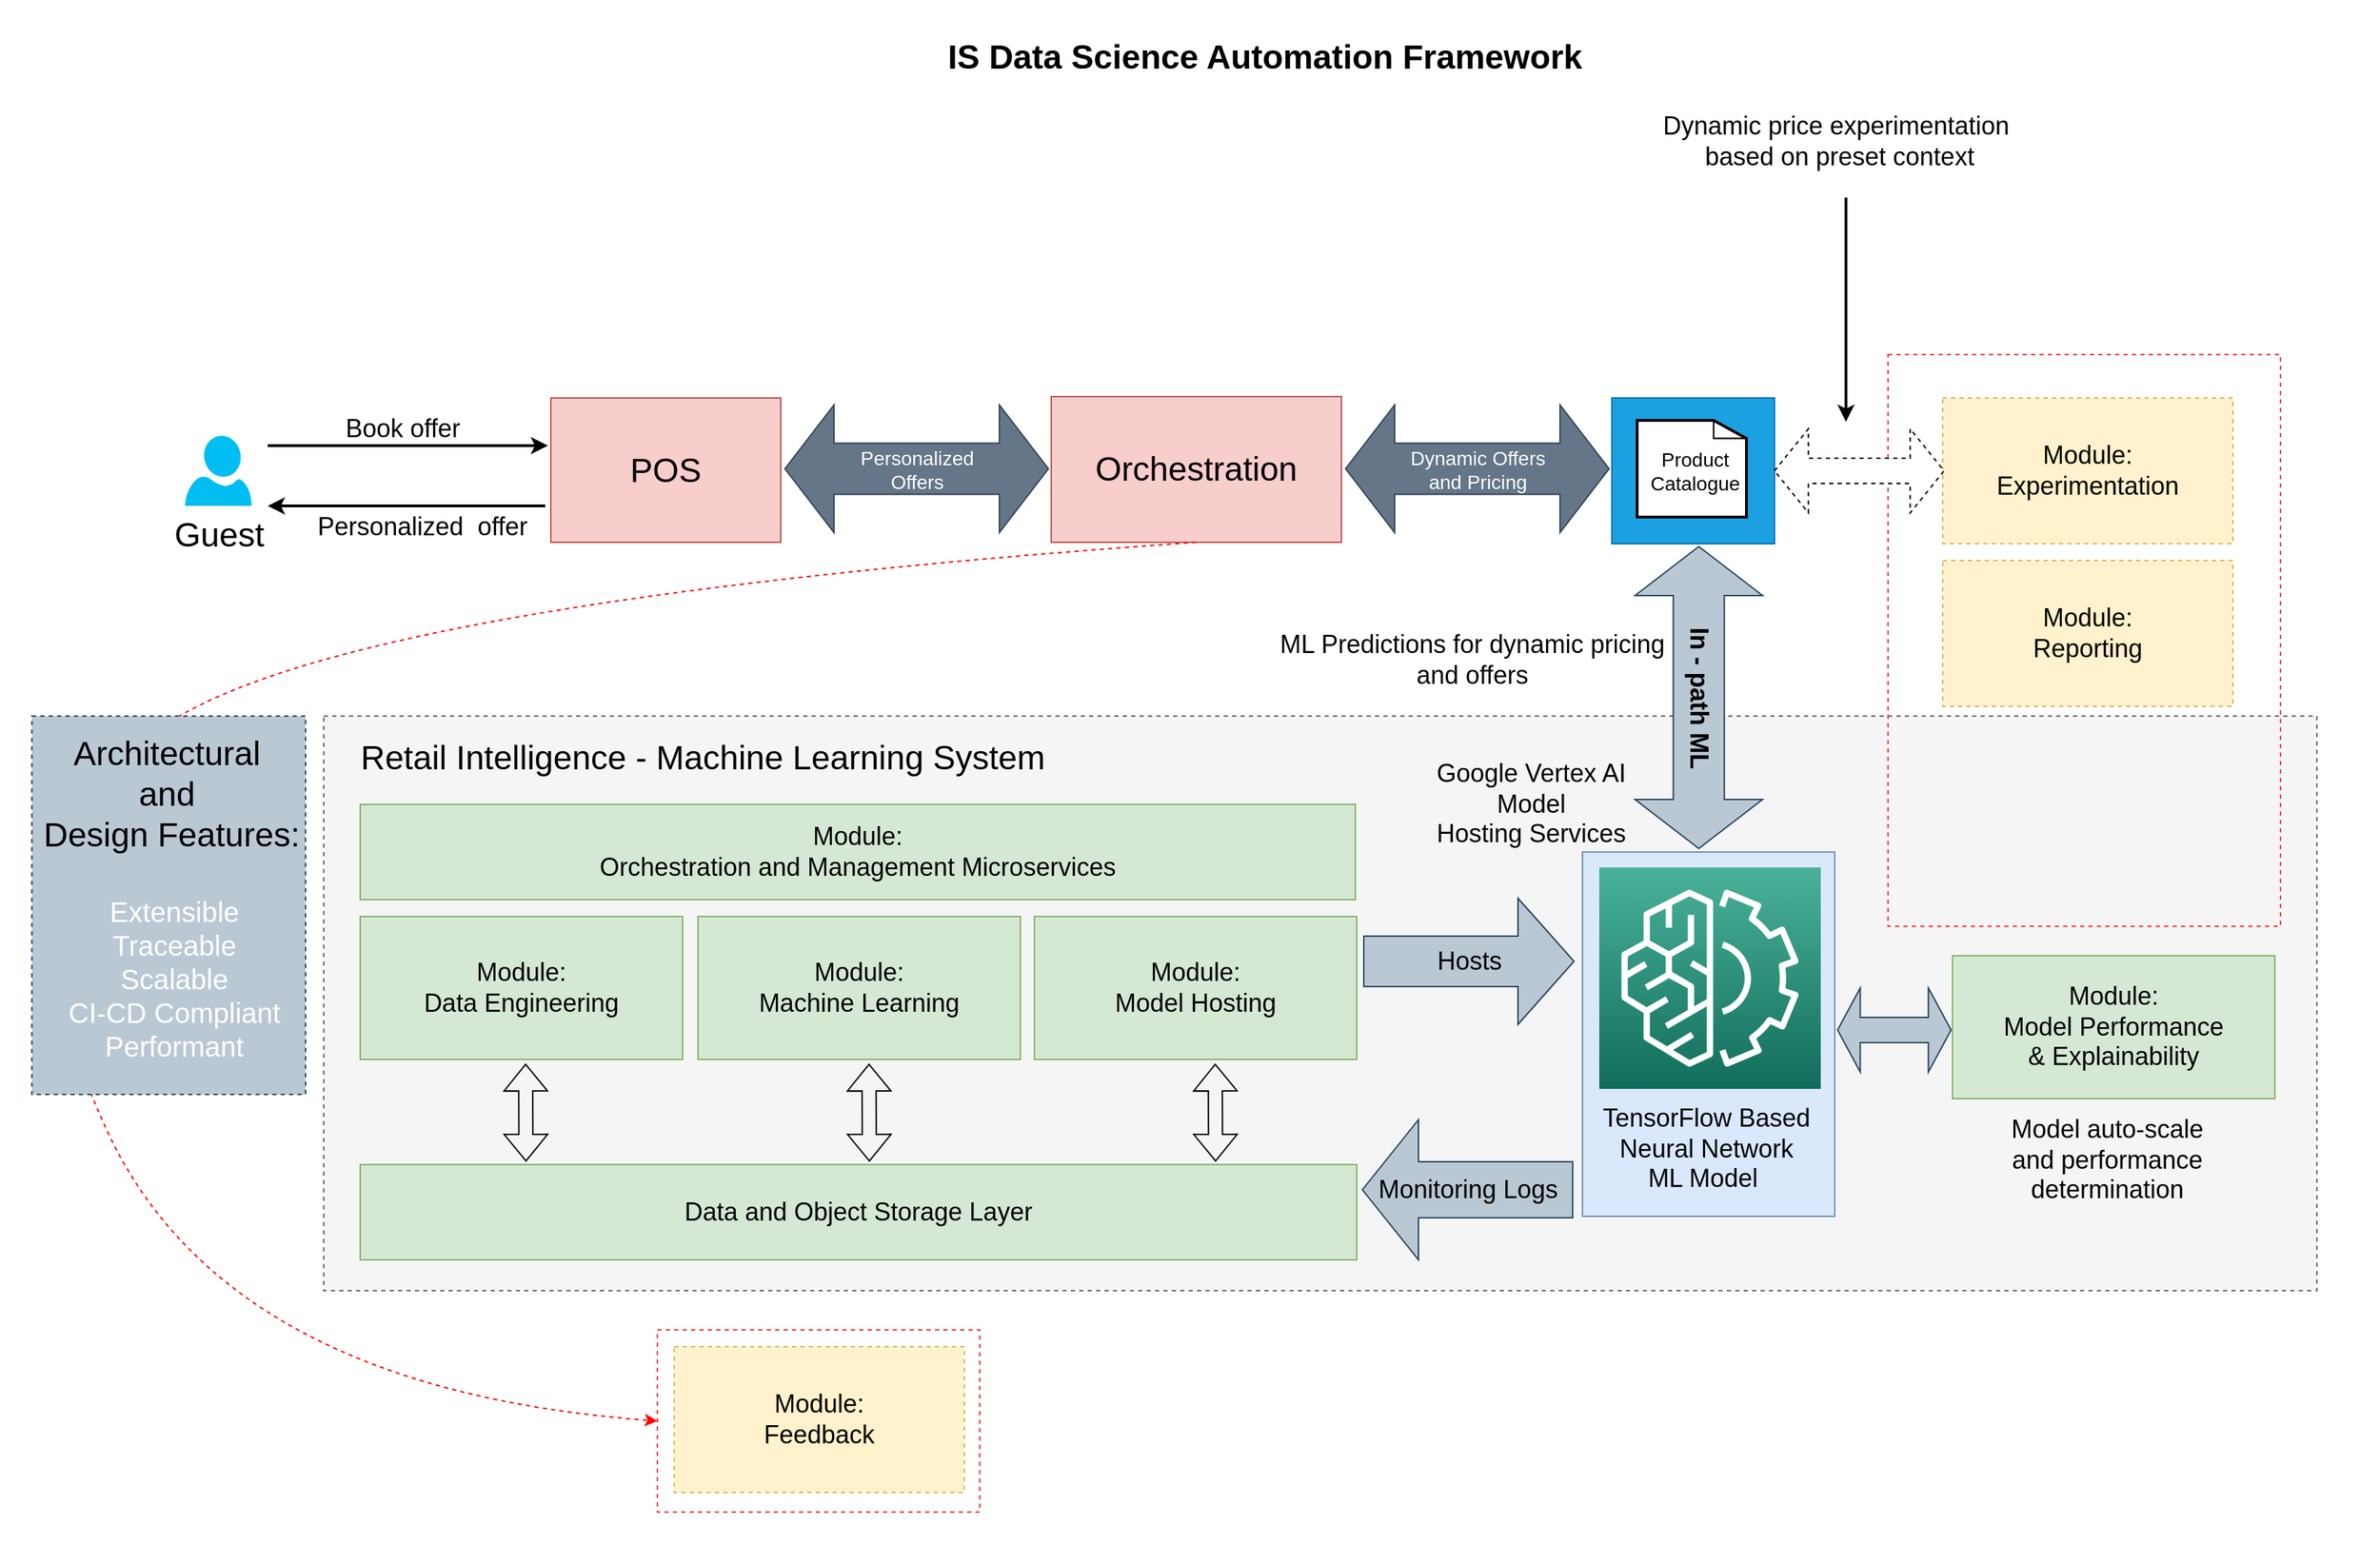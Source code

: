 <mxfile version="21.1.5" type="github">
  <diagram name="Page-1" id="74b105a0-9070-1c63-61bc-23e55f88626e">
    <mxGraphModel dx="1629" dy="1044" grid="1" gridSize="10" guides="1" tooltips="1" connect="1" arrows="1" fold="1" page="1" pageScale="1.5" pageWidth="1169" pageHeight="826" background="none" math="0" shadow="0">
      <root>
        <mxCell id="0" style=";html=1;" />
        <mxCell id="1" style=";html=1;" parent="0" />
        <mxCell id="boQCoTf2LVf0JerHzZlF-68" value="" style="rounded=0;whiteSpace=wrap;html=1;dashed=1;strokeColor=#FFFFFF;" vertex="1" parent="1">
          <mxGeometry x="40" y="20" width="1690" height="1100" as="geometry" />
        </mxCell>
        <mxCell id="boQCoTf2LVf0JerHzZlF-67" value="" style="rounded=0;whiteSpace=wrap;html=1;fillColor=none;dashed=1;strokeColor=#FF3333;" vertex="1" parent="1">
          <mxGeometry x="508" y="968" width="230" height="130" as="geometry" />
        </mxCell>
        <mxCell id="boQCoTf2LVf0JerHzZlF-33" value="" style="rounded=0;whiteSpace=wrap;html=1;fillColor=#f5f5f5;dashed=1;strokeColor=#666666;fontColor=#333333;" vertex="1" parent="1">
          <mxGeometry x="270" y="530" width="1422" height="410" as="geometry" />
        </mxCell>
        <mxCell id="boQCoTf2LVf0JerHzZlF-29" value="" style="rounded=0;whiteSpace=wrap;html=1;fillColor=none;dashed=1;strokeColor=#FF3333;" vertex="1" parent="1">
          <mxGeometry x="1386" y="272" width="280" height="408" as="geometry" />
        </mxCell>
        <mxCell id="10b056a9c633e61c-30" value="IS Data Science Automation Framework" style="text;strokeColor=none;fillColor=none;html=1;fontSize=24;fontStyle=1;verticalAlign=middle;align=center;" parent="1" vertex="1">
          <mxGeometry x="146" y="40" width="1590" height="40" as="geometry" />
        </mxCell>
        <mxCell id="boQCoTf2LVf0JerHzZlF-1" value="&lt;font style=&quot;font-size: 24px;&quot;&gt;Guest&lt;/font&gt;" style="verticalLabelPosition=bottom;html=1;verticalAlign=top;align=center;strokeColor=none;fillColor=#00BEF2;shape=mxgraph.azure.user;" vertex="1" parent="1">
          <mxGeometry x="171" y="330" width="47.5" height="50" as="geometry" />
        </mxCell>
        <mxCell id="boQCoTf2LVf0JerHzZlF-5" value="&lt;font style=&quot;font-size: 24px;&quot;&gt;POS&lt;/font&gt;" style="rounded=0;whiteSpace=wrap;html=1;fillColor=#f8cecc;strokeColor=#b85450;" vertex="1" parent="1">
          <mxGeometry x="432" y="303" width="164" height="103" as="geometry" />
        </mxCell>
        <mxCell id="boQCoTf2LVf0JerHzZlF-6" value="" style="endArrow=classic;html=1;rounded=0;strokeWidth=2;" edge="1" parent="1">
          <mxGeometry width="50" height="50" relative="1" as="geometry">
            <mxPoint x="230" y="337" as="sourcePoint" />
            <mxPoint x="430" y="337" as="targetPoint" />
          </mxGeometry>
        </mxCell>
        <mxCell id="boQCoTf2LVf0JerHzZlF-7" value="" style="endArrow=classic;html=1;rounded=0;strokeWidth=2;" edge="1" parent="1">
          <mxGeometry width="50" height="50" relative="1" as="geometry">
            <mxPoint x="428" y="380" as="sourcePoint" />
            <mxPoint x="230" y="380" as="targetPoint" />
          </mxGeometry>
        </mxCell>
        <mxCell id="boQCoTf2LVf0JerHzZlF-8" value="&lt;font style=&quot;font-size: 18px;&quot;&gt;Book offer&lt;/font&gt;" style="text;html=1;align=center;verticalAlign=middle;resizable=0;points=[];autosize=1;strokeColor=none;fillColor=none;" vertex="1" parent="1">
          <mxGeometry x="271" y="305" width="110" height="40" as="geometry" />
        </mxCell>
        <mxCell id="boQCoTf2LVf0JerHzZlF-9" value="&lt;font style=&quot;font-size: 18px;&quot;&gt;Personalized&amp;nbsp; offer&lt;/font&gt;" style="text;html=1;align=center;verticalAlign=middle;resizable=0;points=[];autosize=1;strokeColor=none;fillColor=none;" vertex="1" parent="1">
          <mxGeometry x="255" y="375" width="170" height="40" as="geometry" />
        </mxCell>
        <mxCell id="boQCoTf2LVf0JerHzZlF-13" value="&lt;font style=&quot;font-size: 14px;&quot;&gt;Personalized&lt;br&gt;Offers&lt;/font&gt;" style="html=1;shadow=0;dashed=0;align=center;verticalAlign=middle;shape=mxgraph.arrows2.twoWayArrow;dy=0.6;dx=35;fillColor=#647687;fontColor=#ffffff;strokeColor=#314354;" vertex="1" parent="1">
          <mxGeometry x="599" y="308" width="188" height="91" as="geometry" />
        </mxCell>
        <mxCell id="boQCoTf2LVf0JerHzZlF-18" value="&lt;font style=&quot;font-size: 24px;&quot;&gt;Orchestration&lt;/font&gt;" style="rounded=0;whiteSpace=wrap;html=1;fillColor=#f8cecc;strokeColor=#b85450;" vertex="1" parent="1">
          <mxGeometry x="789" y="302" width="207" height="104" as="geometry" />
        </mxCell>
        <mxCell id="boQCoTf2LVf0JerHzZlF-19" value="&lt;span style=&quot;font-size: 14px;&quot;&gt;&lt;font color=&quot;#ffffff&quot;&gt;Dynamic Offers&lt;br&gt;and Pricing&lt;/font&gt;&lt;/span&gt;" style="html=1;shadow=0;dashed=0;align=center;verticalAlign=middle;shape=mxgraph.arrows2.twoWayArrow;dy=0.6;dx=35;fillColor=#647687;strokeColor=#314354;fontColor=#ffffff;" vertex="1" parent="1">
          <mxGeometry x="999" y="308" width="188" height="91" as="geometry" />
        </mxCell>
        <mxCell id="boQCoTf2LVf0JerHzZlF-20" value="" style="rounded=0;whiteSpace=wrap;html=1;fillColor=#1ba1e2;fontColor=#ffffff;strokeColor=#006EAF;" vertex="1" parent="1">
          <mxGeometry x="1189" y="303" width="116" height="104" as="geometry" />
        </mxCell>
        <mxCell id="boQCoTf2LVf0JerHzZlF-22" value="" style="shape=mxgraph.cisco.misc.page_icon;html=1;pointerEvents=1;dashed=0;strokeWidth=2;verticalLabelPosition=bottom;verticalAlign=top;align=center;outlineConnect=0;" vertex="1" parent="1">
          <mxGeometry x="1207" y="319" width="78" height="69" as="geometry" />
        </mxCell>
        <mxCell id="boQCoTf2LVf0JerHzZlF-23" value="&lt;span style=&quot;font-size: 14px;&quot;&gt;Product&lt;br&gt;Catalogue&lt;/span&gt;" style="text;html=1;align=center;verticalAlign=middle;resizable=0;points=[];autosize=1;strokeColor=none;fillColor=none;" vertex="1" parent="1">
          <mxGeometry x="1203" y="330" width="90" height="50" as="geometry" />
        </mxCell>
        <mxCell id="boQCoTf2LVf0JerHzZlF-24" value="&lt;font style=&quot;font-size: 18px;&quot;&gt;Module: &lt;br&gt;Experimentation&lt;/font&gt;" style="rounded=0;whiteSpace=wrap;html=1;fillColor=#fff2cc;strokeColor=#d6b656;dashed=1;" vertex="1" parent="1">
          <mxGeometry x="1425" y="303" width="207" height="104" as="geometry" />
        </mxCell>
        <mxCell id="boQCoTf2LVf0JerHzZlF-25" value="&lt;font style=&quot;font-size: 18px;&quot;&gt;Module:&lt;br&gt;Reporting&lt;/font&gt;" style="rounded=0;whiteSpace=wrap;html=1;fillColor=#fff2cc;strokeColor=#d6b656;dashed=1;" vertex="1" parent="1">
          <mxGeometry x="1425" y="419" width="207" height="104" as="geometry" />
        </mxCell>
        <mxCell id="boQCoTf2LVf0JerHzZlF-28" value="" style="shape=doubleArrow;whiteSpace=wrap;html=1;dashed=1;" vertex="1" parent="1">
          <mxGeometry x="1305" y="325" width="121" height="60" as="geometry" />
        </mxCell>
        <mxCell id="boQCoTf2LVf0JerHzZlF-30" value="&lt;font style=&quot;font-size: 18px;&quot;&gt;Dynamic price experimentation&amp;nbsp;&lt;br&gt;based on preset context&lt;br&gt;&lt;/font&gt;" style="text;html=1;align=center;verticalAlign=middle;resizable=0;points=[];autosize=1;strokeColor=none;fillColor=none;" vertex="1" parent="1">
          <mxGeometry x="1211" y="90" width="280" height="60" as="geometry" />
        </mxCell>
        <mxCell id="boQCoTf2LVf0JerHzZlF-31" value="" style="endArrow=classic;html=1;rounded=0;strokeWidth=2;" edge="1" parent="1">
          <mxGeometry width="50" height="50" relative="1" as="geometry">
            <mxPoint x="1356" y="160" as="sourcePoint" />
            <mxPoint x="1356" y="320" as="targetPoint" />
          </mxGeometry>
        </mxCell>
        <mxCell id="boQCoTf2LVf0JerHzZlF-39" value="&lt;font style=&quot;font-size: 18px;&quot;&gt;Data and Object Storage Layer&lt;/font&gt;" style="rounded=0;whiteSpace=wrap;html=1;fillColor=#d5e8d4;strokeColor=#82b366;" vertex="1" parent="1">
          <mxGeometry x="296" y="850" width="711" height="68" as="geometry" />
        </mxCell>
        <mxCell id="boQCoTf2LVf0JerHzZlF-41" value="" style="group" vertex="1" connectable="0" parent="1">
          <mxGeometry x="1168" y="627" width="180" height="260" as="geometry" />
        </mxCell>
        <mxCell id="boQCoTf2LVf0JerHzZlF-40" value="" style="rounded=0;whiteSpace=wrap;html=1;fillColor=#dae8fc;strokeColor=#6c8ebf;" vertex="1" parent="boQCoTf2LVf0JerHzZlF-41">
          <mxGeometry width="180" height="260" as="geometry" />
        </mxCell>
        <mxCell id="boQCoTf2LVf0JerHzZlF-37" value="" style="sketch=0;points=[[0,0,0],[0.25,0,0],[0.5,0,0],[0.75,0,0],[1,0,0],[0,1,0],[0.25,1,0],[0.5,1,0],[0.75,1,0],[1,1,0],[0,0.25,0],[0,0.5,0],[0,0.75,0],[1,0.25,0],[1,0.5,0],[1,0.75,0]];outlineConnect=0;fontColor=#232F3E;gradientColor=#4AB29A;gradientDirection=north;fillColor=#116D5B;strokeColor=#ffffff;dashed=0;verticalLabelPosition=bottom;verticalAlign=top;align=center;html=1;fontSize=12;fontStyle=0;aspect=fixed;shape=mxgraph.aws4.resourceIcon;resIcon=mxgraph.aws4.machine_learning;" vertex="1" parent="boQCoTf2LVf0JerHzZlF-41">
          <mxGeometry x="12" y="11" width="158" height="158" as="geometry" />
        </mxCell>
        <mxCell id="boQCoTf2LVf0JerHzZlF-38" value="&lt;font style=&quot;font-size: 18px;&quot;&gt;TensorFlow Based&lt;br&gt;Neural Network&lt;br&gt;ML Model&amp;nbsp;&lt;br&gt;&lt;/font&gt;" style="text;html=1;align=center;verticalAlign=middle;resizable=0;points=[];autosize=1;strokeColor=none;fillColor=none;" vertex="1" parent="boQCoTf2LVf0JerHzZlF-41">
          <mxGeometry x="3" y="172" width="170" height="80" as="geometry" />
        </mxCell>
        <mxCell id="boQCoTf2LVf0JerHzZlF-42" value="&lt;font style=&quot;font-size: 18px;&quot;&gt;Module:&lt;br&gt;Orchestration and Management Microservices&lt;br&gt;&lt;/font&gt;" style="rounded=0;whiteSpace=wrap;html=1;fillColor=#d5e8d4;strokeColor=#82b366;" vertex="1" parent="1">
          <mxGeometry x="296" y="593" width="710" height="68" as="geometry" />
        </mxCell>
        <mxCell id="boQCoTf2LVf0JerHzZlF-43" value="&lt;font style=&quot;font-size: 18px;&quot;&gt;Module:&lt;br&gt;Data Engineering&lt;br&gt;&lt;/font&gt;" style="rounded=0;whiteSpace=wrap;html=1;fillColor=#d5e8d4;strokeColor=#82b366;" vertex="1" parent="1">
          <mxGeometry x="296" y="673" width="230" height="102" as="geometry" />
        </mxCell>
        <mxCell id="boQCoTf2LVf0JerHzZlF-47" value="&lt;font style=&quot;font-size: 18px;&quot;&gt;&lt;b&gt;In - path ML&lt;/b&gt;&lt;/font&gt;" style="html=1;shadow=0;dashed=0;align=center;verticalAlign=middle;shape=mxgraph.arrows2.twoWayArrow;dy=0.6;dx=35;rotation=90;fillColor=#bac8d3;strokeColor=#23445d;" vertex="1" parent="1">
          <mxGeometry x="1143.25" y="471.25" width="215.5" height="91" as="geometry" />
        </mxCell>
        <mxCell id="boQCoTf2LVf0JerHzZlF-51" value="&lt;font style=&quot;font-size: 18px;&quot;&gt;Module:&lt;br&gt;Machine Learning&lt;br&gt;&lt;/font&gt;" style="rounded=0;whiteSpace=wrap;html=1;fillColor=#d5e8d4;strokeColor=#82b366;" vertex="1" parent="1">
          <mxGeometry x="537" y="673" width="230" height="102" as="geometry" />
        </mxCell>
        <mxCell id="boQCoTf2LVf0JerHzZlF-52" value="&lt;font style=&quot;font-size: 18px;&quot;&gt;Module:&lt;br&gt;Model Hosting&lt;br&gt;&lt;/font&gt;" style="rounded=0;whiteSpace=wrap;html=1;fillColor=#d5e8d4;strokeColor=#82b366;" vertex="1" parent="1">
          <mxGeometry x="777" y="673" width="230" height="102" as="geometry" />
        </mxCell>
        <mxCell id="boQCoTf2LVf0JerHzZlF-54" value="&lt;font style=&quot;font-size: 18px;&quot;&gt;Hosts&lt;/font&gt;" style="html=1;shadow=0;dashed=0;align=center;verticalAlign=middle;shape=mxgraph.arrows2.arrow;dy=0.6;dx=40;notch=0;fillColor=#bac8d3;strokeColor=#23445d;" vertex="1" parent="1">
          <mxGeometry x="1012" y="660" width="150" height="90" as="geometry" />
        </mxCell>
        <mxCell id="boQCoTf2LVf0JerHzZlF-55" value="&lt;font style=&quot;font-size: 18px;&quot;&gt;Monitoring Logs&lt;/font&gt;" style="html=1;shadow=0;dashed=0;align=center;verticalAlign=middle;shape=mxgraph.arrows2.arrow;dy=0.6;dx=40;flipH=1;notch=0;fillColor=#bac8d3;strokeColor=#23445d;" vertex="1" parent="1">
          <mxGeometry x="1011" y="818" width="150" height="100" as="geometry" />
        </mxCell>
        <mxCell id="boQCoTf2LVf0JerHzZlF-59" value="&lt;font style=&quot;font-size: 18px;&quot;&gt;Module:&lt;br&gt;Model Performance&lt;br&gt;&amp;amp; Explainability&lt;br&gt;&lt;/font&gt;" style="rounded=0;whiteSpace=wrap;html=1;fillColor=#d5e8d4;strokeColor=#82b366;" vertex="1" parent="1">
          <mxGeometry x="1432" y="701" width="230" height="102" as="geometry" />
        </mxCell>
        <mxCell id="boQCoTf2LVf0JerHzZlF-60" value="" style="shape=doubleArrow;whiteSpace=wrap;html=1;fillColor=#bac8d3;strokeColor=#23445d;" vertex="1" parent="1">
          <mxGeometry x="1350" y="724" width="81" height="60" as="geometry" />
        </mxCell>
        <mxCell id="boQCoTf2LVf0JerHzZlF-63" value="" style="shape=flexArrow;endArrow=classic;startArrow=classic;html=1;rounded=0;entryX=0.394;entryY=0.027;entryDx=0;entryDy=0;entryPerimeter=0;" edge="1" parent="1">
          <mxGeometry width="100" height="100" relative="1" as="geometry">
            <mxPoint x="414" y="778" as="sourcePoint" />
            <mxPoint x="414.268" y="847.99" as="targetPoint" />
          </mxGeometry>
        </mxCell>
        <mxCell id="boQCoTf2LVf0JerHzZlF-64" value="" style="shape=flexArrow;endArrow=classic;startArrow=classic;html=1;rounded=0;entryX=0.394;entryY=0.027;entryDx=0;entryDy=0;entryPerimeter=0;" edge="1" parent="1">
          <mxGeometry width="100" height="100" relative="1" as="geometry">
            <mxPoint x="659" y="778" as="sourcePoint" />
            <mxPoint x="659.268" y="847.99" as="targetPoint" />
          </mxGeometry>
        </mxCell>
        <mxCell id="boQCoTf2LVf0JerHzZlF-65" value="" style="shape=flexArrow;endArrow=classic;startArrow=classic;html=1;rounded=0;entryX=0.394;entryY=0.027;entryDx=0;entryDy=0;entryPerimeter=0;" edge="1" parent="1">
          <mxGeometry width="100" height="100" relative="1" as="geometry">
            <mxPoint x="906" y="778" as="sourcePoint" />
            <mxPoint x="906.268" y="847.99" as="targetPoint" />
          </mxGeometry>
        </mxCell>
        <mxCell id="boQCoTf2LVf0JerHzZlF-66" value="&lt;font style=&quot;font-size: 18px;&quot;&gt;Module: &lt;br&gt;Feedback&lt;br&gt;&lt;/font&gt;" style="rounded=0;whiteSpace=wrap;html=1;fillColor=#fff2cc;strokeColor=#d6b656;dashed=1;" vertex="1" parent="1">
          <mxGeometry x="520" y="980" width="207" height="104" as="geometry" />
        </mxCell>
        <mxCell id="boQCoTf2LVf0JerHzZlF-69" value="&lt;font style=&quot;font-size: 24px;&quot;&gt;Retail Intelligence - Machine Learning System&lt;/font&gt;" style="text;html=1;align=center;verticalAlign=middle;resizable=0;points=[];autosize=1;strokeColor=none;fillColor=none;" vertex="1" parent="1">
          <mxGeometry x="285" y="540" width="510" height="40" as="geometry" />
        </mxCell>
        <mxCell id="boQCoTf2LVf0JerHzZlF-73" value="" style="endArrow=none;html=1;rounded=0;exitX=0.122;exitY=1.055;exitDx=0;exitDy=0;exitPerimeter=0;dashed=1;" edge="1" parent="1">
          <mxGeometry width="50" height="50" relative="1" as="geometry">
            <mxPoint x="74.62" y="640.5" as="sourcePoint" />
            <mxPoint x="240" y="641" as="targetPoint" />
          </mxGeometry>
        </mxCell>
        <mxCell id="boQCoTf2LVf0JerHzZlF-74" value="&lt;font style=&quot;font-size: 18px;&quot;&gt;Model auto-scale &lt;br&gt;and performance &lt;br&gt;determination&lt;br&gt;&lt;/font&gt;" style="text;html=1;align=center;verticalAlign=middle;resizable=0;points=[];autosize=1;strokeColor=none;fillColor=none;" vertex="1" parent="1">
          <mxGeometry x="1462" y="807" width="160" height="80" as="geometry" />
        </mxCell>
        <mxCell id="boQCoTf2LVf0JerHzZlF-75" value="&lt;font style=&quot;font-size: 18px;&quot;&gt;ML Predictions for dynamic pricing &lt;br&gt;and offers&lt;br&gt;&lt;/font&gt;" style="text;html=1;align=center;verticalAlign=middle;resizable=0;points=[];autosize=1;strokeColor=none;fillColor=none;" vertex="1" parent="1">
          <mxGeometry x="939" y="460" width="300" height="60" as="geometry" />
        </mxCell>
        <mxCell id="boQCoTf2LVf0JerHzZlF-83" value="" style="curved=1;endArrow=classic;html=1;rounded=0;entryX=0;entryY=0.5;entryDx=0;entryDy=0;exitX=0.5;exitY=1;exitDx=0;exitDy=0;dashed=1;strokeColor=#FF0000;" edge="1" parent="1" source="boQCoTf2LVf0JerHzZlF-18" target="boQCoTf2LVf0JerHzZlF-67">
          <mxGeometry width="50" height="50" relative="1" as="geometry">
            <mxPoint x="200" y="960" as="sourcePoint" />
            <mxPoint x="150" y="1010" as="targetPoint" />
            <Array as="points">
              <mxPoint x="260" y="450" />
              <mxPoint x="30" y="640" />
              <mxPoint x="200" y="1010" />
            </Array>
          </mxGeometry>
        </mxCell>
        <mxCell id="boQCoTf2LVf0JerHzZlF-70" value="" style="rounded=0;whiteSpace=wrap;html=1;fillColor=#bac8d3;dashed=1;strokeColor=#23445d;" vertex="1" parent="1">
          <mxGeometry x="61.75" y="530" width="195.25" height="270" as="geometry" />
        </mxCell>
        <mxCell id="boQCoTf2LVf0JerHzZlF-71" value="&lt;font style=&quot;font-size: 24px;&quot;&gt;Architectural&amp;nbsp;&lt;br&gt;and&amp;nbsp;&lt;br&gt;Design Features:&lt;br&gt;&lt;/font&gt;" style="text;html=1;align=center;verticalAlign=middle;resizable=0;points=[];autosize=1;strokeColor=none;fillColor=none;" vertex="1" parent="1">
          <mxGeometry x="56" y="536" width="210" height="100" as="geometry" />
        </mxCell>
        <mxCell id="boQCoTf2LVf0JerHzZlF-72" value="&lt;font style=&quot;&quot;&gt;&lt;font style=&quot;font-size: 20px;&quot;&gt;Extensible&lt;br&gt;Traceable&lt;br&gt;Scalable&lt;br&gt;CI-CD Compliant&lt;br&gt;Performant&lt;/font&gt;&lt;br&gt;&lt;/font&gt;" style="text;html=1;align=center;verticalAlign=middle;resizable=0;points=[];autosize=1;strokeColor=none;fillColor=none;fontColor=#FFFFFF;" vertex="1" parent="1">
          <mxGeometry x="78" y="652" width="170" height="130" as="geometry" />
        </mxCell>
        <mxCell id="boQCoTf2LVf0JerHzZlF-84" value="&lt;font style=&quot;font-size: 18px;&quot;&gt;Google Vertex AI &lt;br&gt;Model&lt;br&gt;Hosting Services&lt;br&gt;&lt;/font&gt;" style="text;html=1;align=center;verticalAlign=middle;resizable=0;points=[];autosize=1;strokeColor=none;fillColor=none;" vertex="1" parent="1">
          <mxGeometry x="1051" y="553" width="160" height="80" as="geometry" />
        </mxCell>
      </root>
    </mxGraphModel>
  </diagram>
</mxfile>
